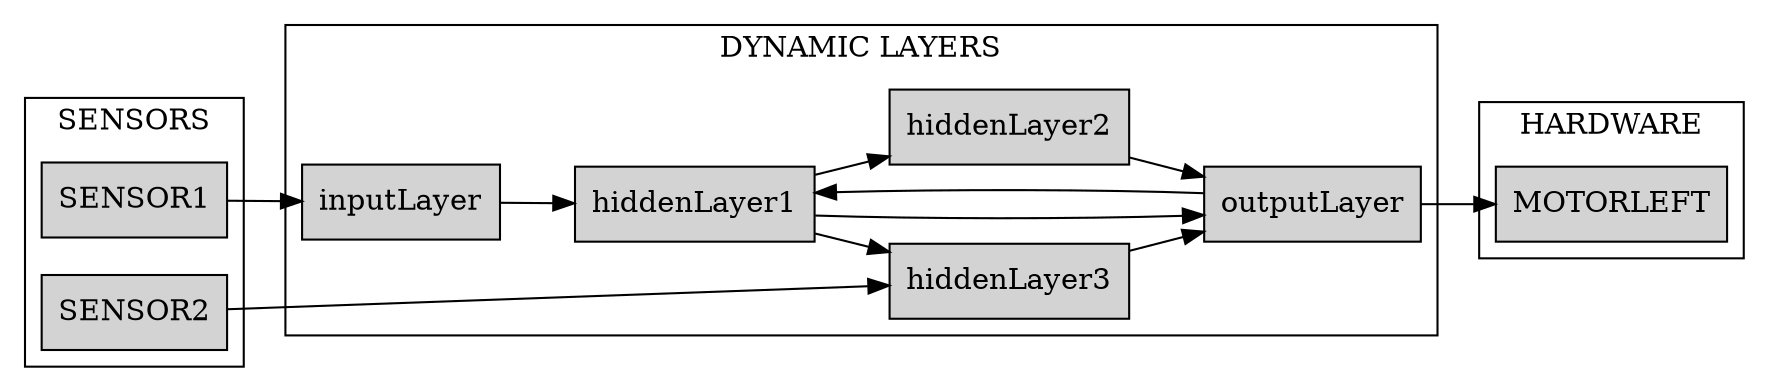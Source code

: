 digraph ANN {
	graph [rankdir=LR]
	node [shape=box]
	subgraph cluster_2 {
		node [style=filled]
		color=black label=SENSORS
		SENSOR2
		SENSOR1
	}
	subgraph cluster_1 {
		node [style=filled]
		color=black label="DYNAMIC LAYERS"
		inputLayer [label=inputLayer]
		inputLayer -> hiddenLayer1
		hiddenLayer1 [label=hiddenLayer1]
		hiddenLayer1 -> hiddenLayer2
		hiddenLayer1 -> hiddenLayer3
		hiddenLayer1 -> outputLayer
		hiddenLayer2 [label=hiddenLayer2]
		hiddenLayer2 -> outputLayer
		hiddenLayer3 [label=hiddenLayer3]
		hiddenLayer3 -> outputLayer
		outputLayer [label=outputLayer]
		outputLayer -> hiddenLayer1
	}
	subgraph cluster_0 {
		node [style=filled]
		color=black label=HARDWARE
		MOTORLEFT
	}
	outputLayer -> MOTORLEFT
	SENSOR2 -> hiddenLayer3
	SENSOR1 -> inputLayer
}
